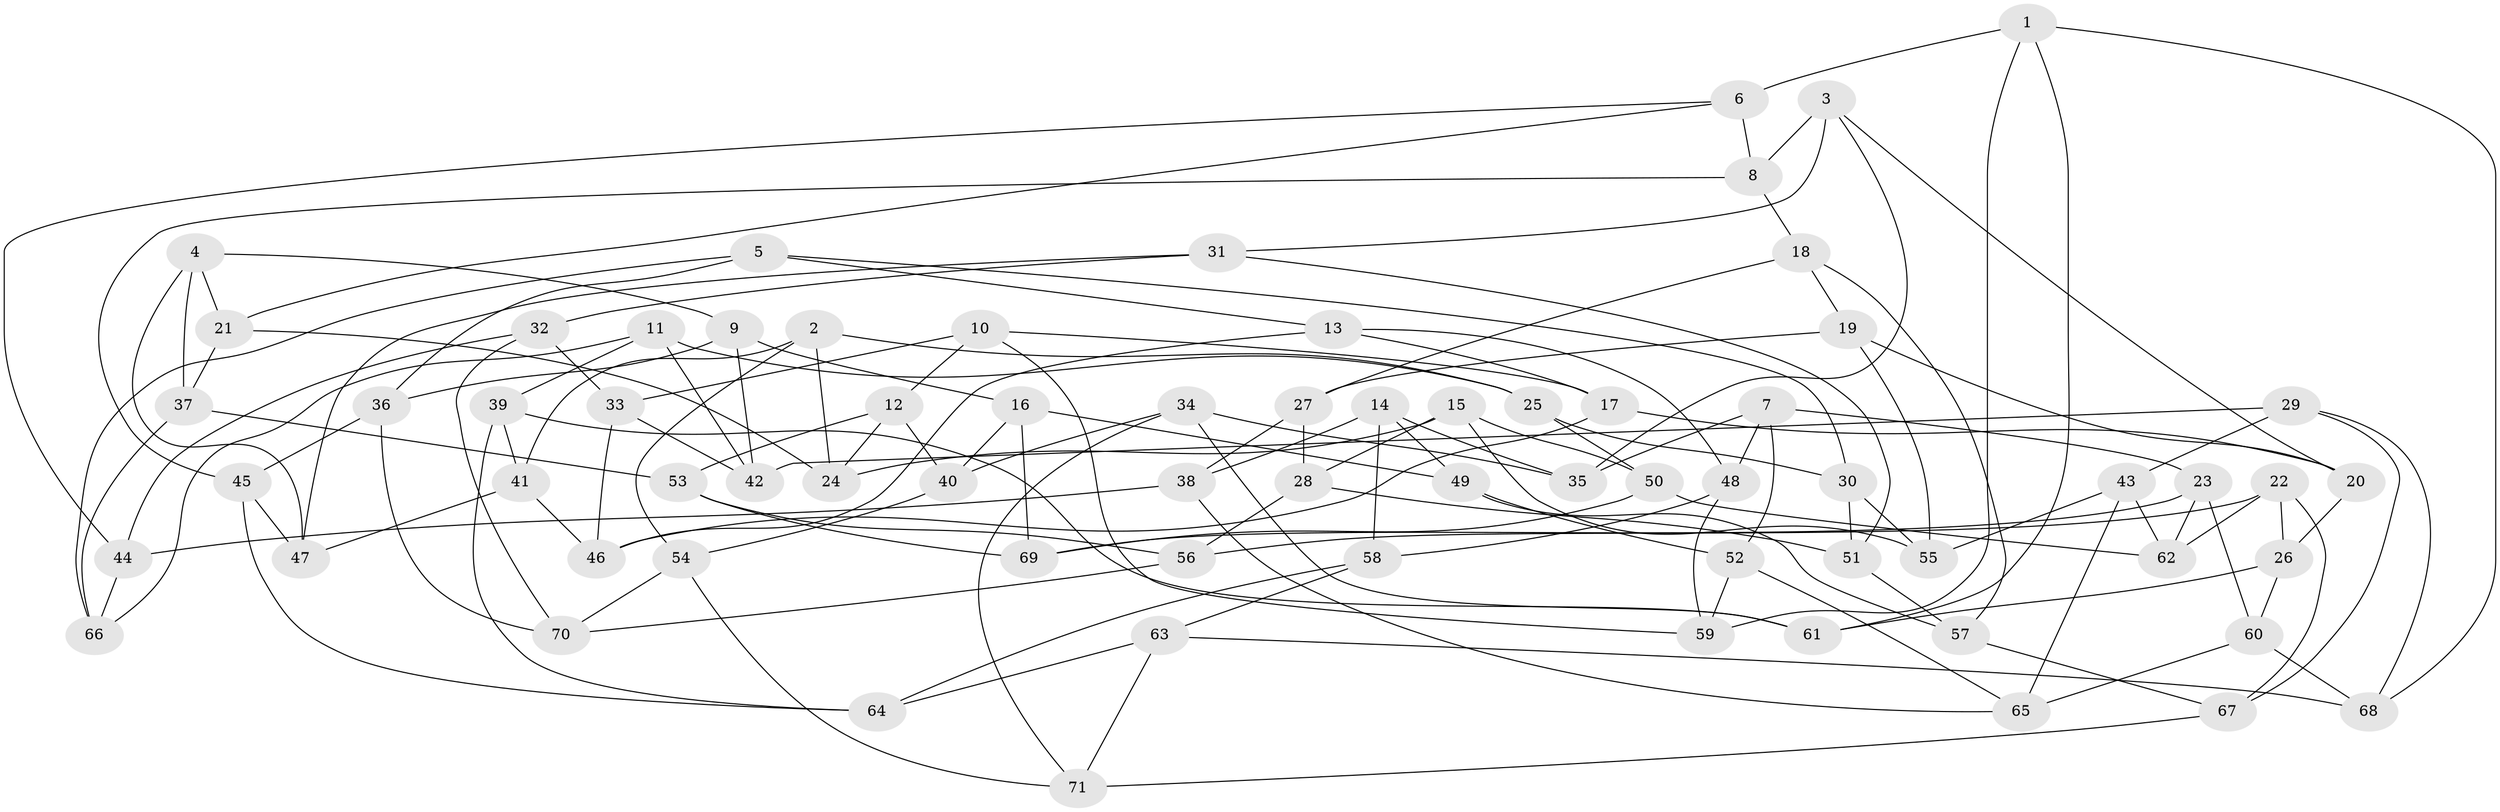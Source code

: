 // coarse degree distribution, {4: 0.52, 6: 0.24, 5: 0.18, 3: 0.06}
// Generated by graph-tools (version 1.1) at 2025/38/03/04/25 23:38:17]
// undirected, 71 vertices, 142 edges
graph export_dot {
  node [color=gray90,style=filled];
  1;
  2;
  3;
  4;
  5;
  6;
  7;
  8;
  9;
  10;
  11;
  12;
  13;
  14;
  15;
  16;
  17;
  18;
  19;
  20;
  21;
  22;
  23;
  24;
  25;
  26;
  27;
  28;
  29;
  30;
  31;
  32;
  33;
  34;
  35;
  36;
  37;
  38;
  39;
  40;
  41;
  42;
  43;
  44;
  45;
  46;
  47;
  48;
  49;
  50;
  51;
  52;
  53;
  54;
  55;
  56;
  57;
  58;
  59;
  60;
  61;
  62;
  63;
  64;
  65;
  66;
  67;
  68;
  69;
  70;
  71;
  1 -- 61;
  1 -- 68;
  1 -- 59;
  1 -- 6;
  2 -- 25;
  2 -- 54;
  2 -- 41;
  2 -- 24;
  3 -- 20;
  3 -- 31;
  3 -- 35;
  3 -- 8;
  4 -- 9;
  4 -- 47;
  4 -- 21;
  4 -- 37;
  5 -- 30;
  5 -- 36;
  5 -- 66;
  5 -- 13;
  6 -- 21;
  6 -- 8;
  6 -- 44;
  7 -- 48;
  7 -- 52;
  7 -- 23;
  7 -- 35;
  8 -- 45;
  8 -- 18;
  9 -- 36;
  9 -- 42;
  9 -- 16;
  10 -- 17;
  10 -- 12;
  10 -- 33;
  10 -- 59;
  11 -- 66;
  11 -- 42;
  11 -- 39;
  11 -- 25;
  12 -- 53;
  12 -- 24;
  12 -- 40;
  13 -- 17;
  13 -- 48;
  13 -- 46;
  14 -- 35;
  14 -- 49;
  14 -- 38;
  14 -- 58;
  15 -- 28;
  15 -- 50;
  15 -- 24;
  15 -- 55;
  16 -- 69;
  16 -- 49;
  16 -- 40;
  17 -- 20;
  17 -- 46;
  18 -- 57;
  18 -- 19;
  18 -- 27;
  19 -- 20;
  19 -- 55;
  19 -- 27;
  20 -- 26;
  21 -- 37;
  21 -- 24;
  22 -- 62;
  22 -- 26;
  22 -- 67;
  22 -- 56;
  23 -- 62;
  23 -- 60;
  23 -- 69;
  25 -- 30;
  25 -- 50;
  26 -- 60;
  26 -- 61;
  27 -- 28;
  27 -- 38;
  28 -- 51;
  28 -- 56;
  29 -- 42;
  29 -- 43;
  29 -- 68;
  29 -- 67;
  30 -- 51;
  30 -- 55;
  31 -- 51;
  31 -- 47;
  31 -- 32;
  32 -- 33;
  32 -- 70;
  32 -- 44;
  33 -- 46;
  33 -- 42;
  34 -- 40;
  34 -- 61;
  34 -- 35;
  34 -- 71;
  36 -- 45;
  36 -- 70;
  37 -- 53;
  37 -- 66;
  38 -- 65;
  38 -- 44;
  39 -- 61;
  39 -- 41;
  39 -- 64;
  40 -- 54;
  41 -- 46;
  41 -- 47;
  43 -- 55;
  43 -- 62;
  43 -- 65;
  44 -- 66;
  45 -- 64;
  45 -- 47;
  48 -- 59;
  48 -- 58;
  49 -- 52;
  49 -- 57;
  50 -- 69;
  50 -- 62;
  51 -- 57;
  52 -- 59;
  52 -- 65;
  53 -- 56;
  53 -- 69;
  54 -- 71;
  54 -- 70;
  56 -- 70;
  57 -- 67;
  58 -- 64;
  58 -- 63;
  60 -- 65;
  60 -- 68;
  63 -- 68;
  63 -- 71;
  63 -- 64;
  67 -- 71;
}
